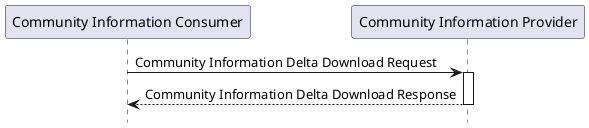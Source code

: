 @startuml
hide footbox

participant "Community Information Consumer" as Consumer
participant "Community Information Provider" as Provider

Consumer -> Provider : Community Information Delta Download Request
activate Provider
Provider --> Consumer : Community Information Delta Download Response
deactivate Provider

@enduml
